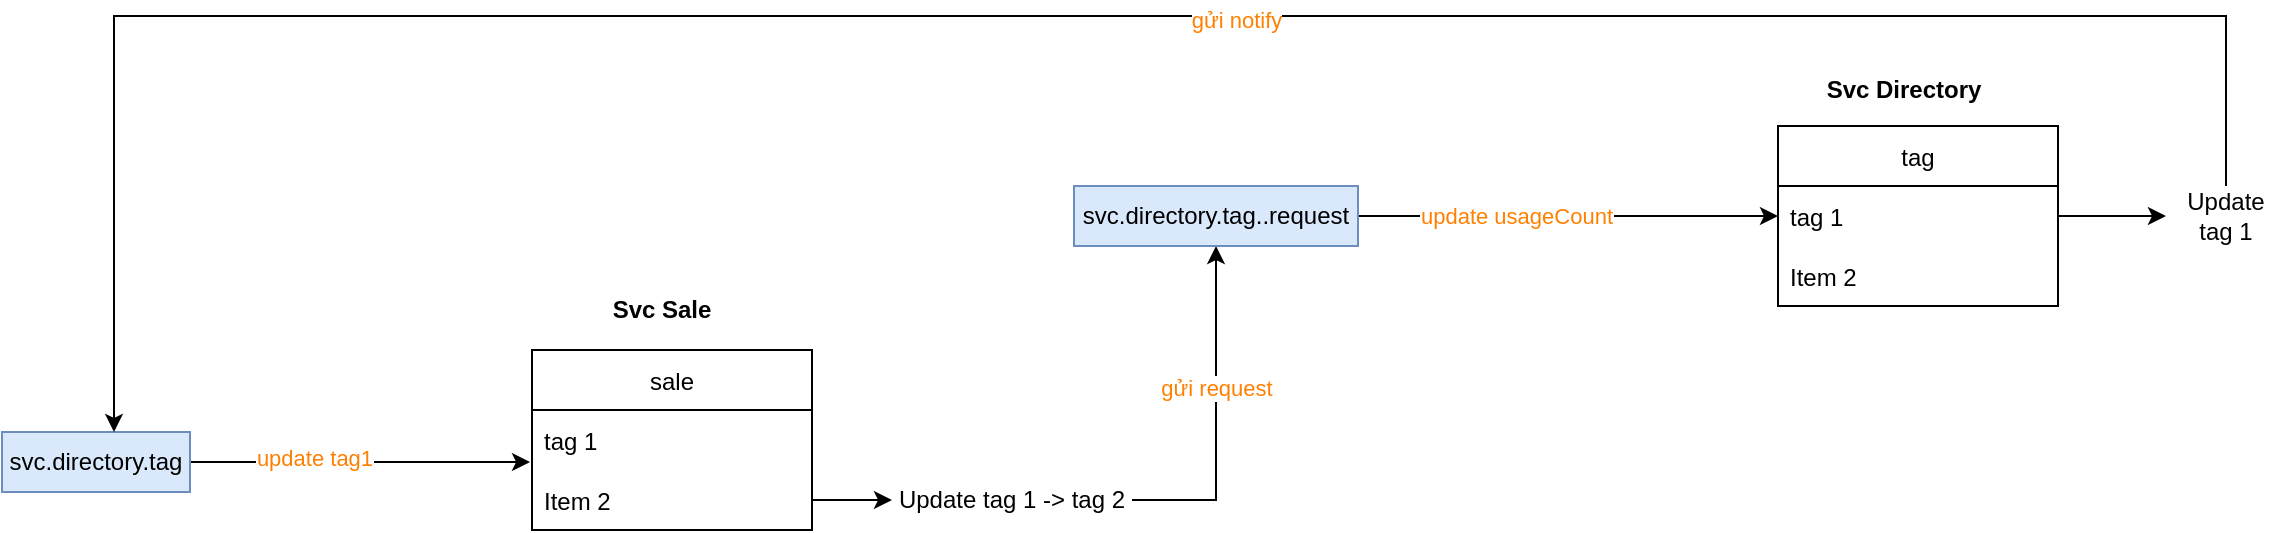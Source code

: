 <mxfile version="20.2.1" type="github">
  <diagram id="pMBBul6f_d_Qe1jMEzPH" name="Page-1">
    <mxGraphModel dx="1088" dy="594" grid="0" gridSize="10" guides="1" tooltips="1" connect="1" arrows="1" fold="1" page="1" pageScale="1" pageWidth="4681" pageHeight="3300" math="0" shadow="0">
      <root>
        <mxCell id="0" />
        <mxCell id="1" parent="0" />
        <mxCell id="woKHRuvvn5QKjZrDq-fE-1" value="sale" style="swimlane;fontStyle=0;childLayout=stackLayout;horizontal=1;startSize=30;horizontalStack=0;resizeParent=1;resizeParentMax=0;resizeLast=0;collapsible=1;marginBottom=0;" vertex="1" parent="1">
          <mxGeometry x="527" y="376" width="140" height="90" as="geometry" />
        </mxCell>
        <mxCell id="woKHRuvvn5QKjZrDq-fE-2" value="tag 1" style="text;strokeColor=none;fillColor=none;align=left;verticalAlign=middle;spacingLeft=4;spacingRight=4;overflow=hidden;points=[[0,0.5],[1,0.5]];portConstraint=eastwest;rotatable=0;" vertex="1" parent="woKHRuvvn5QKjZrDq-fE-1">
          <mxGeometry y="30" width="140" height="30" as="geometry" />
        </mxCell>
        <mxCell id="woKHRuvvn5QKjZrDq-fE-3" value="Item 2" style="text;strokeColor=none;fillColor=none;align=left;verticalAlign=middle;spacingLeft=4;spacingRight=4;overflow=hidden;points=[[0,0.5],[1,0.5]];portConstraint=eastwest;rotatable=0;" vertex="1" parent="woKHRuvvn5QKjZrDq-fE-1">
          <mxGeometry y="60" width="140" height="30" as="geometry" />
        </mxCell>
        <mxCell id="woKHRuvvn5QKjZrDq-fE-16" style="edgeStyle=orthogonalEdgeStyle;rounded=0;orthogonalLoop=1;jettySize=auto;html=1;entryX=0.5;entryY=1;entryDx=0;entryDy=0;" edge="1" parent="1" source="woKHRuvvn5QKjZrDq-fE-5" target="woKHRuvvn5QKjZrDq-fE-13">
          <mxGeometry relative="1" as="geometry">
            <Array as="points">
              <mxPoint x="869" y="451" />
            </Array>
          </mxGeometry>
        </mxCell>
        <mxCell id="woKHRuvvn5QKjZrDq-fE-19" value="gửi request" style="edgeLabel;html=1;align=center;verticalAlign=middle;resizable=0;points=[];fontColor=#FF8000;" vertex="1" connectable="0" parent="woKHRuvvn5QKjZrDq-fE-16">
          <mxGeometry x="0.168" relative="1" as="geometry">
            <mxPoint as="offset" />
          </mxGeometry>
        </mxCell>
        <mxCell id="woKHRuvvn5QKjZrDq-fE-5" value="Update tag 1 -&amp;gt; tag 2" style="text;html=1;strokeColor=none;fillColor=none;align=center;verticalAlign=middle;whiteSpace=wrap;rounded=0;" vertex="1" parent="1">
          <mxGeometry x="707" y="436" width="120" height="30" as="geometry" />
        </mxCell>
        <mxCell id="woKHRuvvn5QKjZrDq-fE-6" style="edgeStyle=orthogonalEdgeStyle;rounded=0;orthogonalLoop=1;jettySize=auto;html=1;" edge="1" parent="1" source="woKHRuvvn5QKjZrDq-fE-3" target="woKHRuvvn5QKjZrDq-fE-5">
          <mxGeometry relative="1" as="geometry" />
        </mxCell>
        <mxCell id="woKHRuvvn5QKjZrDq-fE-7" value="tag" style="swimlane;fontStyle=0;childLayout=stackLayout;horizontal=1;startSize=30;horizontalStack=0;resizeParent=1;resizeParentMax=0;resizeLast=0;collapsible=1;marginBottom=0;" vertex="1" parent="1">
          <mxGeometry x="1150" y="264" width="140" height="90" as="geometry" />
        </mxCell>
        <mxCell id="woKHRuvvn5QKjZrDq-fE-8" value="tag 1" style="text;strokeColor=none;fillColor=none;align=left;verticalAlign=middle;spacingLeft=4;spacingRight=4;overflow=hidden;points=[[0,0.5],[1,0.5]];portConstraint=eastwest;rotatable=0;" vertex="1" parent="woKHRuvvn5QKjZrDq-fE-7">
          <mxGeometry y="30" width="140" height="30" as="geometry" />
        </mxCell>
        <mxCell id="woKHRuvvn5QKjZrDq-fE-9" value="Item 2" style="text;strokeColor=none;fillColor=none;align=left;verticalAlign=middle;spacingLeft=4;spacingRight=4;overflow=hidden;points=[[0,0.5],[1,0.5]];portConstraint=eastwest;rotatable=0;" vertex="1" parent="woKHRuvvn5QKjZrDq-fE-7">
          <mxGeometry y="60" width="140" height="30" as="geometry" />
        </mxCell>
        <mxCell id="woKHRuvvn5QKjZrDq-fE-14" style="edgeStyle=orthogonalEdgeStyle;rounded=0;orthogonalLoop=1;jettySize=auto;html=1;entryX=0;entryY=0.5;entryDx=0;entryDy=0;" edge="1" parent="1" source="woKHRuvvn5QKjZrDq-fE-13" target="woKHRuvvn5QKjZrDq-fE-8">
          <mxGeometry relative="1" as="geometry">
            <mxPoint x="1021" y="309" as="targetPoint" />
          </mxGeometry>
        </mxCell>
        <mxCell id="woKHRuvvn5QKjZrDq-fE-22" value="&lt;span style=&quot;color: rgba(0, 0, 0, 0); font-family: monospace; font-size: 0px; text-align: start; background-color: rgb(248, 249, 250);&quot;&gt;%3CmxGraphModel%3E%3Croot%3E%3CmxCell%20id%3D%220%22%2F%3E%3CmxCell%20id%3D%221%22%20parent%3D%220%22%2F%3E%3CmxCell%20id%3D%222%22%20value%3D%22Update%20Usage%20Count%22%20style%3D%22text%3Bhtml%3D1%3BstrokeColor%3Dnone%3BfillColor%3Dnone%3Balign%3Dcenter%3BverticalAlign%3Dmiddle%3BwhiteSpace%3Dwrap%3Brounded%3D0%3B%22%20vertex%3D%221%22%20parent%3D%221%22%3E%3CmxGeometry%20x%3D%22654%22%20y%3D%2278%22%20width%3D%2277%22%20height%3D%2230%22%20as%3D%22geometry%22%2F%3E%3C%2FmxCell%3E%3C%2Froot%3E%3C%2FmxGraphModel%3E&lt;/span&gt;" style="edgeLabel;html=1;align=center;verticalAlign=middle;resizable=0;points=[];" vertex="1" connectable="0" parent="woKHRuvvn5QKjZrDq-fE-14">
          <mxGeometry x="-0.162" relative="1" as="geometry">
            <mxPoint as="offset" />
          </mxGeometry>
        </mxCell>
        <mxCell id="woKHRuvvn5QKjZrDq-fE-23" value="&lt;span style=&quot;color: rgba(0, 0, 0, 0); font-family: monospace; font-size: 0px; text-align: start; background-color: rgb(248, 249, 250);&quot;&gt;up&lt;/span&gt;" style="edgeLabel;html=1;align=center;verticalAlign=middle;resizable=0;points=[];" vertex="1" connectable="0" parent="woKHRuvvn5QKjZrDq-fE-14">
          <mxGeometry x="-0.238" y="-2" relative="1" as="geometry">
            <mxPoint as="offset" />
          </mxGeometry>
        </mxCell>
        <mxCell id="woKHRuvvn5QKjZrDq-fE-24" value="update usageCount" style="edgeLabel;html=1;align=center;verticalAlign=middle;resizable=0;points=[];fontColor=#FF8000;" vertex="1" connectable="0" parent="woKHRuvvn5QKjZrDq-fE-14">
          <mxGeometry x="-0.248" relative="1" as="geometry">
            <mxPoint as="offset" />
          </mxGeometry>
        </mxCell>
        <mxCell id="woKHRuvvn5QKjZrDq-fE-13" value="svc.directory.tag..request" style="text;html=1;strokeColor=#6c8ebf;fillColor=#dae8fc;align=center;verticalAlign=middle;whiteSpace=wrap;rounded=0;" vertex="1" parent="1">
          <mxGeometry x="798" y="294" width="142" height="30" as="geometry" />
        </mxCell>
        <mxCell id="woKHRuvvn5QKjZrDq-fE-25" style="edgeStyle=orthogonalEdgeStyle;rounded=0;orthogonalLoop=1;jettySize=auto;html=1;entryX=-0.007;entryY=-0.133;entryDx=0;entryDy=0;entryPerimeter=0;fontColor=#FF3333;" edge="1" parent="1" source="woKHRuvvn5QKjZrDq-fE-15" target="woKHRuvvn5QKjZrDq-fE-3">
          <mxGeometry relative="1" as="geometry" />
        </mxCell>
        <mxCell id="woKHRuvvn5QKjZrDq-fE-26" value="&lt;font&gt;update tag1&lt;/font&gt;" style="edgeLabel;html=1;align=center;verticalAlign=middle;resizable=0;points=[];fontColor=#FF8000;" vertex="1" connectable="0" parent="woKHRuvvn5QKjZrDq-fE-25">
          <mxGeometry x="-0.279" y="2" relative="1" as="geometry">
            <mxPoint as="offset" />
          </mxGeometry>
        </mxCell>
        <mxCell id="woKHRuvvn5QKjZrDq-fE-15" value="svc.directory.tag" style="text;html=1;strokeColor=#6c8ebf;fillColor=#dae8fc;align=center;verticalAlign=middle;whiteSpace=wrap;rounded=0;" vertex="1" parent="1">
          <mxGeometry x="262" y="417" width="94" height="30" as="geometry" />
        </mxCell>
        <mxCell id="woKHRuvvn5QKjZrDq-fE-20" style="edgeStyle=orthogonalEdgeStyle;rounded=0;orthogonalLoop=1;jettySize=auto;html=1;" edge="1" parent="1" source="woKHRuvvn5QKjZrDq-fE-17" target="woKHRuvvn5QKjZrDq-fE-15">
          <mxGeometry relative="1" as="geometry">
            <mxPoint x="326" y="333" as="targetPoint" />
            <Array as="points">
              <mxPoint x="1374" y="209" />
              <mxPoint x="318" y="209" />
            </Array>
          </mxGeometry>
        </mxCell>
        <mxCell id="woKHRuvvn5QKjZrDq-fE-21" value="&lt;font&gt;gửi notify&lt;/font&gt;" style="edgeLabel;html=1;align=center;verticalAlign=middle;resizable=0;points=[];fontColor=#FF8000;" vertex="1" connectable="0" parent="woKHRuvvn5QKjZrDq-fE-20">
          <mxGeometry x="-0.139" y="2" relative="1" as="geometry">
            <mxPoint as="offset" />
          </mxGeometry>
        </mxCell>
        <mxCell id="woKHRuvvn5QKjZrDq-fE-17" value="Update tag 1" style="text;html=1;strokeColor=none;fillColor=none;align=center;verticalAlign=middle;whiteSpace=wrap;rounded=0;" vertex="1" parent="1">
          <mxGeometry x="1344" y="294" width="60" height="30" as="geometry" />
        </mxCell>
        <mxCell id="woKHRuvvn5QKjZrDq-fE-18" style="edgeStyle=orthogonalEdgeStyle;rounded=0;orthogonalLoop=1;jettySize=auto;html=1;" edge="1" parent="1" source="woKHRuvvn5QKjZrDq-fE-8" target="woKHRuvvn5QKjZrDq-fE-17">
          <mxGeometry relative="1" as="geometry" />
        </mxCell>
        <mxCell id="woKHRuvvn5QKjZrDq-fE-27" value="&lt;b&gt;&lt;font color=&quot;#000000&quot;&gt;Svc Sale&lt;/font&gt;&lt;/b&gt;" style="text;html=1;strokeColor=none;fillColor=none;align=center;verticalAlign=middle;whiteSpace=wrap;rounded=0;fontColor=#FF8000;" vertex="1" parent="1">
          <mxGeometry x="562" y="341" width="60" height="30" as="geometry" />
        </mxCell>
        <mxCell id="woKHRuvvn5QKjZrDq-fE-28" value="&lt;b&gt;&lt;font color=&quot;#000000&quot;&gt;Svc Directory&lt;/font&gt;&lt;/b&gt;" style="text;html=1;strokeColor=none;fillColor=none;align=center;verticalAlign=middle;whiteSpace=wrap;rounded=0;fontColor=#FF8000;" vertex="1" parent="1">
          <mxGeometry x="1168" y="231" width="90" height="30" as="geometry" />
        </mxCell>
      </root>
    </mxGraphModel>
  </diagram>
</mxfile>

